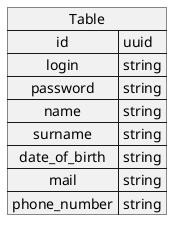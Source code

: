 @startuml
map Table {
 id => uuid
 login => string
 password => string
 name => string
 surname => string
 date_of_birth => string
 mail => string
 phone_number => string
}
@enduml
